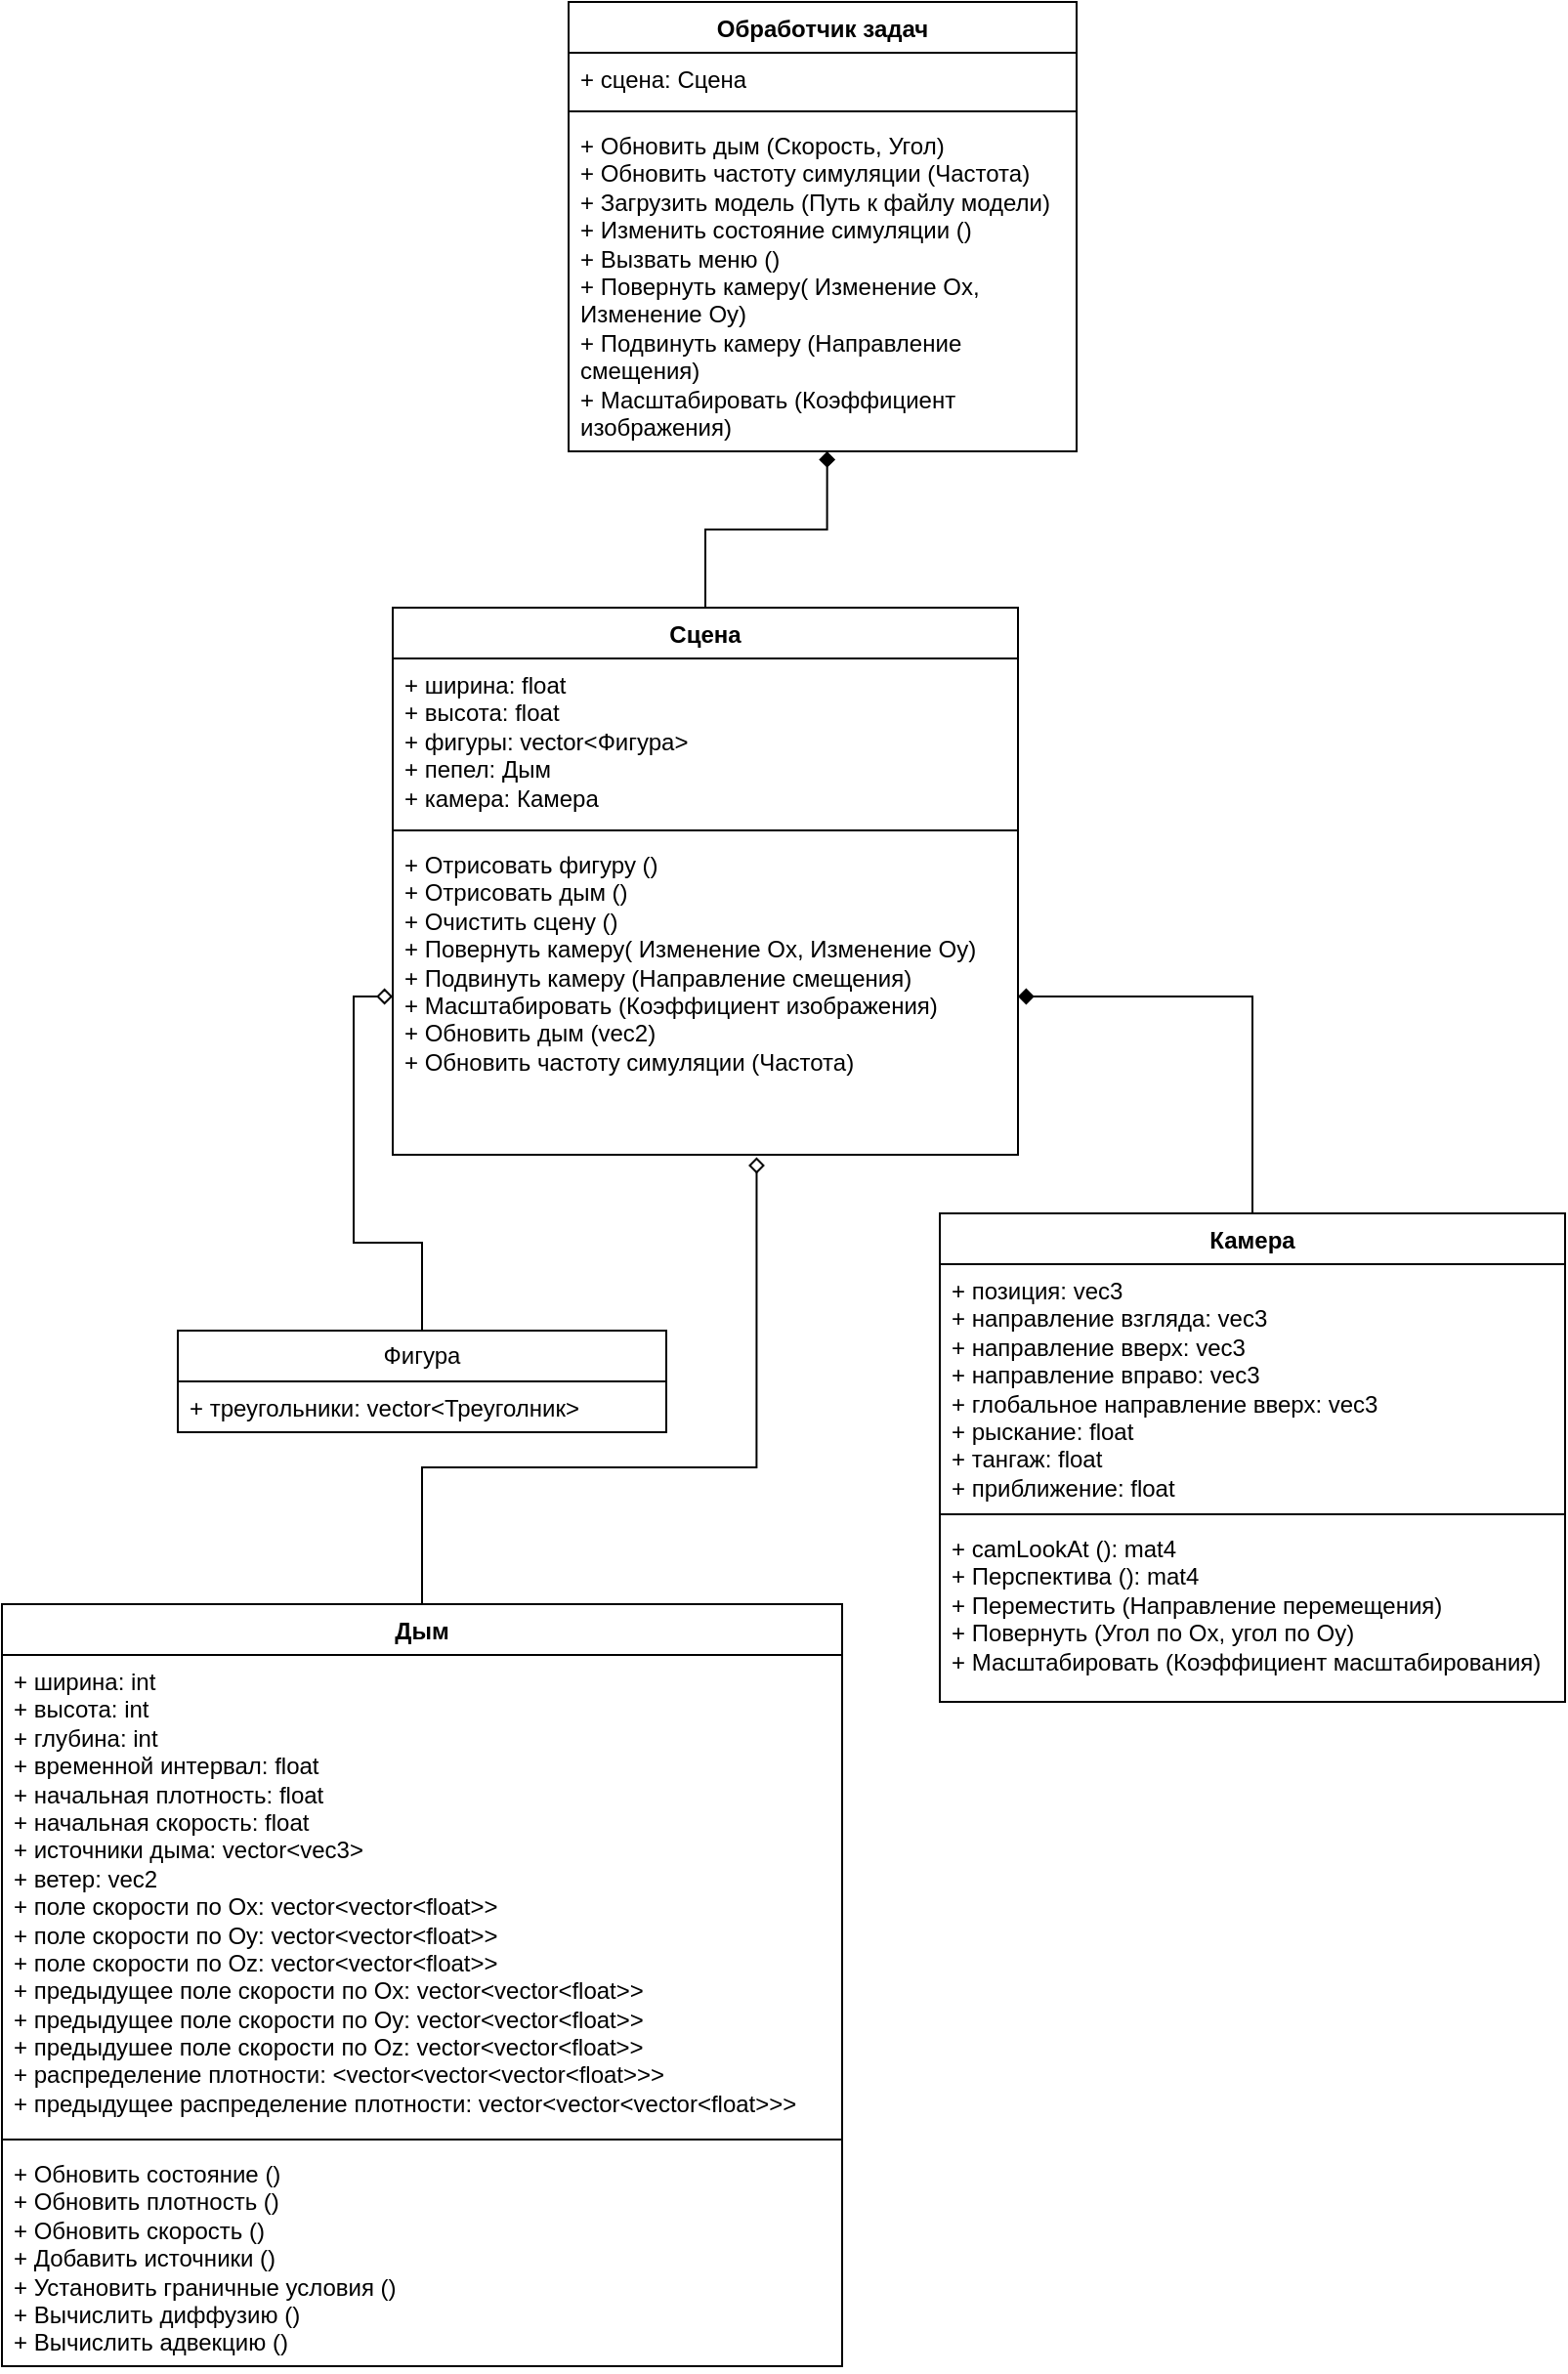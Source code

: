 <mxfile version="24.7.17">
  <diagram name="Page-1" id="e7e014a7-5840-1c2e-5031-d8a46d1fe8dd">
    <mxGraphModel dx="5066" dy="2409" grid="1" gridSize="10" guides="1" tooltips="1" connect="1" arrows="1" fold="1" page="1" pageScale="1" pageWidth="1169" pageHeight="826" background="none" math="0" shadow="0">
      <root>
        <mxCell id="0" />
        <mxCell id="1" parent="0" />
        <mxCell id="dZ47QzNAhBsY7-dk2HAc-41" value="Обработчик задач" style="swimlane;fontStyle=1;align=center;verticalAlign=top;childLayout=stackLayout;horizontal=1;startSize=26;horizontalStack=0;resizeParent=1;resizeParentMax=0;resizeLast=0;collapsible=1;marginBottom=0;whiteSpace=wrap;html=1;" vertex="1" parent="1">
          <mxGeometry x="270" y="60" width="260" height="230" as="geometry" />
        </mxCell>
        <mxCell id="dZ47QzNAhBsY7-dk2HAc-42" value="+ сцена: Сцена" style="text;strokeColor=none;fillColor=none;align=left;verticalAlign=top;spacingLeft=4;spacingRight=4;overflow=hidden;rotatable=0;points=[[0,0.5],[1,0.5]];portConstraint=eastwest;whiteSpace=wrap;html=1;" vertex="1" parent="dZ47QzNAhBsY7-dk2HAc-41">
          <mxGeometry y="26" width="260" height="26" as="geometry" />
        </mxCell>
        <mxCell id="dZ47QzNAhBsY7-dk2HAc-43" value="" style="line;strokeWidth=1;fillColor=none;align=left;verticalAlign=middle;spacingTop=-1;spacingLeft=3;spacingRight=3;rotatable=0;labelPosition=right;points=[];portConstraint=eastwest;strokeColor=inherit;" vertex="1" parent="dZ47QzNAhBsY7-dk2HAc-41">
          <mxGeometry y="52" width="260" height="8" as="geometry" />
        </mxCell>
        <mxCell id="dZ47QzNAhBsY7-dk2HAc-44" value="+ Обновить дым (Скорость, Угол)&lt;div&gt;+ Обновить частоту симуляции (Частота)&lt;/div&gt;&lt;div&gt;+ Загрузить модель (Путь к файлу модели)&lt;/div&gt;&lt;div&gt;+ Изменить состояние симуляции ()&lt;/div&gt;&lt;div&gt;+ Вызвать меню ()&lt;br&gt;+ Повернуть камеру( Изменение Ox, Изменение Oy)&lt;/div&gt;&lt;div&gt;+ Подвинуть камеру (Направление смещения)&lt;/div&gt;&lt;div&gt;+ Масштабировать (Коэффициент изображения)&lt;/div&gt;" style="text;strokeColor=none;fillColor=none;align=left;verticalAlign=top;spacingLeft=4;spacingRight=4;overflow=hidden;rotatable=0;points=[[0,0.5],[1,0.5]];portConstraint=eastwest;whiteSpace=wrap;html=1;" vertex="1" parent="dZ47QzNAhBsY7-dk2HAc-41">
          <mxGeometry y="60" width="260" height="170" as="geometry" />
        </mxCell>
        <mxCell id="dZ47QzNAhBsY7-dk2HAc-49" value="" style="edgeStyle=orthogonalEdgeStyle;rounded=0;orthogonalLoop=1;jettySize=auto;html=1;endArrow=diamond;endFill=1;entryX=0.509;entryY=1;entryDx=0;entryDy=0;entryPerimeter=0;" edge="1" parent="1" source="dZ47QzNAhBsY7-dk2HAc-45" target="dZ47QzNAhBsY7-dk2HAc-44">
          <mxGeometry relative="1" as="geometry" />
        </mxCell>
        <mxCell id="dZ47QzNAhBsY7-dk2HAc-45" value="Сцена" style="swimlane;fontStyle=1;align=center;verticalAlign=top;childLayout=stackLayout;horizontal=1;startSize=26;horizontalStack=0;resizeParent=1;resizeParentMax=0;resizeLast=0;collapsible=1;marginBottom=0;whiteSpace=wrap;html=1;" vertex="1" parent="1">
          <mxGeometry x="180" y="370" width="320" height="280" as="geometry" />
        </mxCell>
        <mxCell id="dZ47QzNAhBsY7-dk2HAc-46" value="+ ширина: float&lt;div&gt;+ высота: float&lt;/div&gt;&lt;div&gt;+ фигуры: vector&amp;lt;Фигура&amp;gt;&lt;/div&gt;&lt;div&gt;+ пепел: Дым&lt;/div&gt;&lt;div&gt;+ камера: Камера&lt;/div&gt;" style="text;strokeColor=none;fillColor=none;align=left;verticalAlign=top;spacingLeft=4;spacingRight=4;overflow=hidden;rotatable=0;points=[[0,0.5],[1,0.5]];portConstraint=eastwest;whiteSpace=wrap;html=1;" vertex="1" parent="dZ47QzNAhBsY7-dk2HAc-45">
          <mxGeometry y="26" width="320" height="84" as="geometry" />
        </mxCell>
        <mxCell id="dZ47QzNAhBsY7-dk2HAc-47" value="" style="line;strokeWidth=1;fillColor=none;align=left;verticalAlign=middle;spacingTop=-1;spacingLeft=3;spacingRight=3;rotatable=0;labelPosition=right;points=[];portConstraint=eastwest;strokeColor=inherit;" vertex="1" parent="dZ47QzNAhBsY7-dk2HAc-45">
          <mxGeometry y="110" width="320" height="8" as="geometry" />
        </mxCell>
        <mxCell id="dZ47QzNAhBsY7-dk2HAc-48" value="+ Отрисовать фигуру ()&lt;div&gt;+ Отрисовать дым ()&lt;/div&gt;&lt;div&gt;+ Очистить сцену ()&lt;/div&gt;&lt;div&gt;+&amp;nbsp;&lt;span style=&quot;background-color: initial;&quot;&gt;Повернуть камеру( Изменение Ox, Изменение Oy)&lt;/span&gt;&lt;/div&gt;&lt;div&gt;+ Подвинуть камеру (Направление смещения)&lt;/div&gt;&lt;div&gt;+ Масштабировать (Коэффициент изображения)&lt;/div&gt;&lt;div&gt;+ Обновить дым (vec2)&lt;div&gt;+ Обновить частоту симуляции (Частота)&lt;/div&gt;&lt;/div&gt;&lt;div&gt;&lt;br&gt;&lt;/div&gt;" style="text;strokeColor=none;fillColor=none;align=left;verticalAlign=top;spacingLeft=4;spacingRight=4;overflow=hidden;rotatable=0;points=[[0,0.5],[1,0.5]];portConstraint=eastwest;whiteSpace=wrap;html=1;" vertex="1" parent="dZ47QzNAhBsY7-dk2HAc-45">
          <mxGeometry y="118" width="320" height="162" as="geometry" />
        </mxCell>
        <mxCell id="dZ47QzNAhBsY7-dk2HAc-59" value="" style="edgeStyle=orthogonalEdgeStyle;rounded=0;orthogonalLoop=1;jettySize=auto;html=1;endArrow=diamond;endFill=0;" edge="1" parent="1" source="dZ47QzNAhBsY7-dk2HAc-55" target="dZ47QzNAhBsY7-dk2HAc-48">
          <mxGeometry relative="1" as="geometry" />
        </mxCell>
        <mxCell id="dZ47QzNAhBsY7-dk2HAc-55" value="Фигура" style="swimlane;fontStyle=0;childLayout=stackLayout;horizontal=1;startSize=26;fillColor=none;horizontalStack=0;resizeParent=1;resizeParentMax=0;resizeLast=0;collapsible=1;marginBottom=0;whiteSpace=wrap;html=1;" vertex="1" parent="1">
          <mxGeometry x="70" y="740" width="250" height="52" as="geometry" />
        </mxCell>
        <mxCell id="dZ47QzNAhBsY7-dk2HAc-56" value="+ треугольники: vector&amp;lt;Треуголник&amp;gt;" style="text;strokeColor=none;fillColor=none;align=left;verticalAlign=top;spacingLeft=4;spacingRight=4;overflow=hidden;rotatable=0;points=[[0,0.5],[1,0.5]];portConstraint=eastwest;whiteSpace=wrap;html=1;" vertex="1" parent="dZ47QzNAhBsY7-dk2HAc-55">
          <mxGeometry y="26" width="250" height="26" as="geometry" />
        </mxCell>
        <mxCell id="dZ47QzNAhBsY7-dk2HAc-66" value="" style="edgeStyle=orthogonalEdgeStyle;rounded=0;orthogonalLoop=1;jettySize=auto;html=1;endArrow=diamond;endFill=1;" edge="1" parent="1" source="dZ47QzNAhBsY7-dk2HAc-60" target="dZ47QzNAhBsY7-dk2HAc-48">
          <mxGeometry relative="1" as="geometry" />
        </mxCell>
        <mxCell id="dZ47QzNAhBsY7-dk2HAc-60" value="Камера" style="swimlane;fontStyle=1;align=center;verticalAlign=top;childLayout=stackLayout;horizontal=1;startSize=26;horizontalStack=0;resizeParent=1;resizeParentMax=0;resizeLast=0;collapsible=1;marginBottom=0;whiteSpace=wrap;html=1;" vertex="1" parent="1">
          <mxGeometry x="460" y="680" width="320" height="250" as="geometry" />
        </mxCell>
        <mxCell id="dZ47QzNAhBsY7-dk2HAc-61" value="+ позиция: vec3&lt;div&gt;+ направление взгляда: vec3&lt;/div&gt;&lt;div&gt;+ направление вверх: vec3&lt;/div&gt;&lt;div&gt;+ направление вправо: vec3&lt;/div&gt;&lt;div&gt;+ глобальное направление вверх: vec3&lt;/div&gt;&lt;div&gt;+ рыскание: float&lt;/div&gt;&lt;div&gt;+ тангаж: float&lt;/div&gt;&lt;div&gt;+ приближение: float&lt;/div&gt;" style="text;strokeColor=none;fillColor=none;align=left;verticalAlign=top;spacingLeft=4;spacingRight=4;overflow=hidden;rotatable=0;points=[[0,0.5],[1,0.5]];portConstraint=eastwest;whiteSpace=wrap;html=1;" vertex="1" parent="dZ47QzNAhBsY7-dk2HAc-60">
          <mxGeometry y="26" width="320" height="124" as="geometry" />
        </mxCell>
        <mxCell id="dZ47QzNAhBsY7-dk2HAc-62" value="" style="line;strokeWidth=1;fillColor=none;align=left;verticalAlign=middle;spacingTop=-1;spacingLeft=3;spacingRight=3;rotatable=0;labelPosition=right;points=[];portConstraint=eastwest;strokeColor=inherit;" vertex="1" parent="dZ47QzNAhBsY7-dk2HAc-60">
          <mxGeometry y="150" width="320" height="8" as="geometry" />
        </mxCell>
        <mxCell id="dZ47QzNAhBsY7-dk2HAc-63" value="+ camLookAt (): mat4&lt;div&gt;+ Перспектива (): mat4&lt;/div&gt;&lt;div&gt;+ Переместить (Направление перемещения)&lt;/div&gt;&lt;div&gt;+ Повернуть (Угол по Ox, угол по Oy)&lt;/div&gt;&lt;div&gt;+ Масштабировать (Коэффициент масштабирования)&lt;/div&gt;" style="text;strokeColor=none;fillColor=none;align=left;verticalAlign=top;spacingLeft=4;spacingRight=4;overflow=hidden;rotatable=0;points=[[0,0.5],[1,0.5]];portConstraint=eastwest;whiteSpace=wrap;html=1;" vertex="1" parent="dZ47QzNAhBsY7-dk2HAc-60">
          <mxGeometry y="158" width="320" height="92" as="geometry" />
        </mxCell>
        <mxCell id="dZ47QzNAhBsY7-dk2HAc-71" value="" style="edgeStyle=orthogonalEdgeStyle;rounded=0;orthogonalLoop=1;jettySize=auto;html=1;entryX=0.582;entryY=1.008;entryDx=0;entryDy=0;entryPerimeter=0;endArrow=diamond;endFill=0;exitX=0.5;exitY=0;exitDx=0;exitDy=0;" edge="1" parent="1" source="dZ47QzNAhBsY7-dk2HAc-67" target="dZ47QzNAhBsY7-dk2HAc-48">
          <mxGeometry relative="1" as="geometry">
            <Array as="points">
              <mxPoint x="195" y="810" />
              <mxPoint x="366" y="810" />
            </Array>
          </mxGeometry>
        </mxCell>
        <mxCell id="dZ47QzNAhBsY7-dk2HAc-67" value="Дым" style="swimlane;fontStyle=1;align=center;verticalAlign=top;childLayout=stackLayout;horizontal=1;startSize=26;horizontalStack=0;resizeParent=1;resizeParentMax=0;resizeLast=0;collapsible=1;marginBottom=0;whiteSpace=wrap;html=1;" vertex="1" parent="1">
          <mxGeometry x="-20" y="880" width="430" height="390" as="geometry" />
        </mxCell>
        <mxCell id="dZ47QzNAhBsY7-dk2HAc-68" value="+ ширина: int&lt;div&gt;+ высота: int&lt;/div&gt;&lt;div&gt;+ глубина: int&lt;/div&gt;&lt;div&gt;+ временной интервал: float&lt;/div&gt;&lt;div&gt;+ начальная плотность: float&lt;/div&gt;&lt;div&gt;+ начальная скорость: float&lt;/div&gt;&lt;div&gt;+ источники дыма: vector&amp;lt;vec3&amp;gt;&lt;/div&gt;&lt;div&gt;+ ветер: vec2&lt;/div&gt;&lt;div&gt;+ поле скорости по Ox: vector&amp;lt;vector&amp;lt;float&amp;gt;&amp;gt;&lt;/div&gt;&lt;div&gt;+ поле скорости по Oy: vector&amp;lt;vector&amp;lt;float&amp;gt;&amp;gt;&lt;/div&gt;&lt;div&gt;+ поле скорости по Oz: vector&amp;lt;vector&amp;lt;float&amp;gt;&amp;gt;&lt;/div&gt;&lt;div&gt;+ предыдущее поле скорости по Ox: vector&amp;lt;vector&amp;lt;float&amp;gt;&amp;gt;&lt;/div&gt;&lt;div&gt;+ предыдущее поле скорости по Oy: vector&amp;lt;vector&amp;lt;float&amp;gt;&amp;gt;&lt;/div&gt;&lt;div&gt;+ предыдушее поле скорости по Oz: vector&amp;lt;vector&amp;lt;float&amp;gt;&amp;gt;&lt;/div&gt;&lt;div&gt;+ распределение плотности: &amp;lt;vector&amp;lt;vector&amp;lt;vector&amp;lt;float&amp;gt;&amp;gt;&amp;gt;&lt;/div&gt;&lt;div&gt;+ предыдущее распределение плотности: vector&amp;lt;vector&amp;lt;vector&amp;lt;float&amp;gt;&amp;gt;&amp;gt;&lt;/div&gt;" style="text;strokeColor=none;fillColor=none;align=left;verticalAlign=top;spacingLeft=4;spacingRight=4;overflow=hidden;rotatable=0;points=[[0,0.5],[1,0.5]];portConstraint=eastwest;whiteSpace=wrap;html=1;" vertex="1" parent="dZ47QzNAhBsY7-dk2HAc-67">
          <mxGeometry y="26" width="430" height="244" as="geometry" />
        </mxCell>
        <mxCell id="dZ47QzNAhBsY7-dk2HAc-69" value="" style="line;strokeWidth=1;fillColor=none;align=left;verticalAlign=middle;spacingTop=-1;spacingLeft=3;spacingRight=3;rotatable=0;labelPosition=right;points=[];portConstraint=eastwest;strokeColor=inherit;" vertex="1" parent="dZ47QzNAhBsY7-dk2HAc-67">
          <mxGeometry y="270" width="430" height="8" as="geometry" />
        </mxCell>
        <mxCell id="dZ47QzNAhBsY7-dk2HAc-70" value="+ Обновить состояние ()&lt;div&gt;+ Обновить плотность ()&lt;/div&gt;&lt;div&gt;+ Обновить скорость ()&lt;br&gt;+ Добавить источники ()&lt;/div&gt;&lt;div&gt;+ Установить граничные условия ()&lt;/div&gt;&lt;div&gt;+ Вычислить диффузию ()&lt;/div&gt;&lt;div&gt;+ Вычислить адвекцию ()&lt;/div&gt;" style="text;strokeColor=none;fillColor=none;align=left;verticalAlign=top;spacingLeft=4;spacingRight=4;overflow=hidden;rotatable=0;points=[[0,0.5],[1,0.5]];portConstraint=eastwest;whiteSpace=wrap;html=1;" vertex="1" parent="dZ47QzNAhBsY7-dk2HAc-67">
          <mxGeometry y="278" width="430" height="112" as="geometry" />
        </mxCell>
      </root>
    </mxGraphModel>
  </diagram>
</mxfile>

